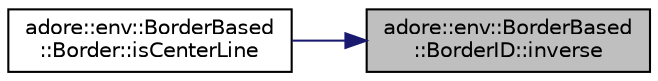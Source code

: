 digraph "adore::env::BorderBased::BorderID::inverse"
{
 // LATEX_PDF_SIZE
  edge [fontname="Helvetica",fontsize="10",labelfontname="Helvetica",labelfontsize="10"];
  node [fontname="Helvetica",fontsize="10",shape=record];
  rankdir="RL";
  Node1 [label="adore::env::BorderBased\l::BorderID::inverse",height=0.2,width=0.4,color="black", fillcolor="grey75", style="filled", fontcolor="black",tooltip="returns the inverse of this"];
  Node1 -> Node2 [dir="back",color="midnightblue",fontsize="10",style="solid",fontname="Helvetica"];
  Node2 [label="adore::env::BorderBased\l::Border::isCenterLine",height=0.2,width=0.4,color="black", fillcolor="white", style="filled",URL="$structadore_1_1env_1_1BorderBased_1_1Border.html#add0197d58bceafdcbe0000873fa43e06",tooltip="returns true if border has its own inverse as left neighbor"];
}
